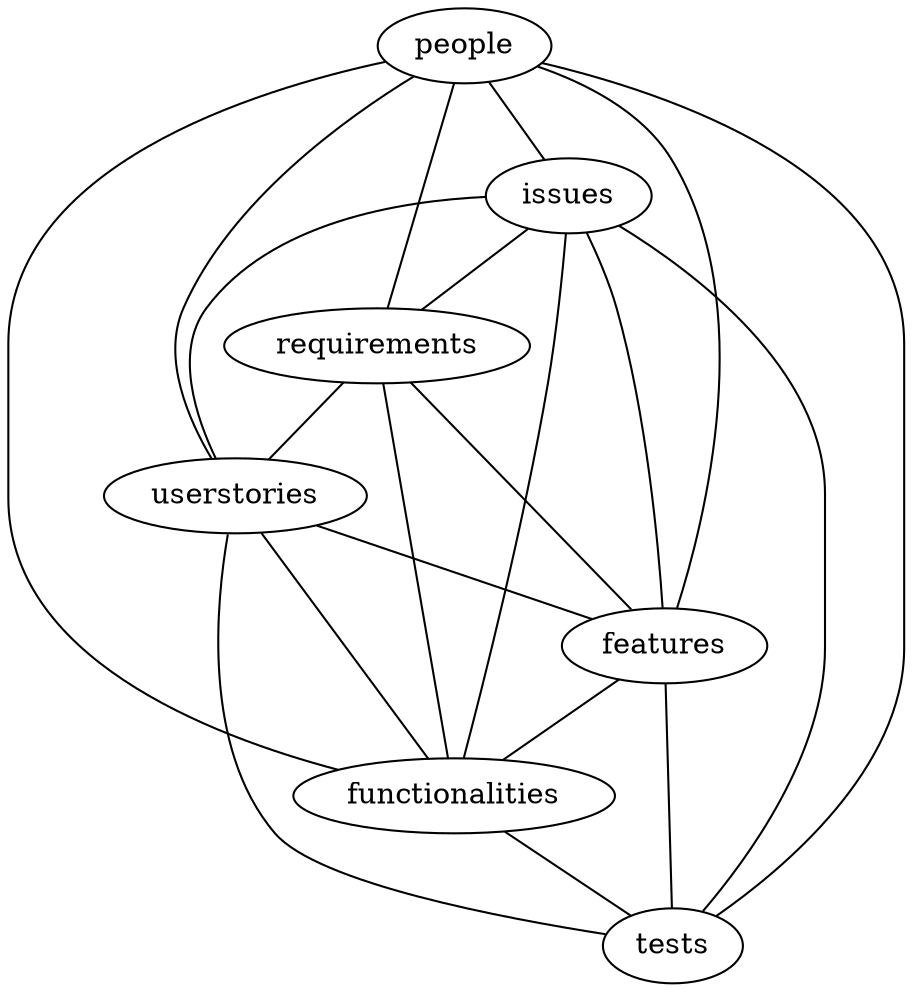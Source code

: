 graph {
    requirements -- features; 
    requirements -- functionalities;
    requirements -- userstories ;  
    userstories -- features;
    userstories -- functionalities;
    features -- functionalities;
    functionalities -- tests; // functionalities are proved by tests
    userstories -- tests; // userstories are proved by tests
    features -- tests ; // features are proved by tests 
    people -- issues; // people work on issues 
    people -- features; // people work on features
    people -- tests ; // people work on tests
    people -- functionalities ; // people produce functionalities
    people -- requirements; // people produce requirements
    people -- userstories ;     // people produce userstories
    issues -- userstories; //issues are produced from userstories
    issues -- tests ; //issues are verified by tests
    issues -- requirements; // issues answer requirements
    issues -- functionalities ; // issues produce functionalities
    issues -- features; // issues produces features
}
